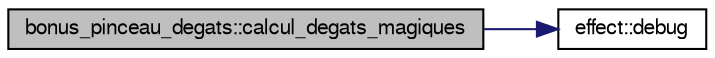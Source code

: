 digraph G
{
  bgcolor="transparent";
  edge [fontname="FreeSans",fontsize="10",labelfontname="FreeSans",labelfontsize="10"];
  node [fontname="FreeSans",fontsize="10",shape=record];
  rankdir=LR;
  Node1 [label="bonus_pinceau_degats::calcul_degats_magiques",height=0.2,width=0.4,color="black", fillcolor="grey75", style="filled" fontcolor="black"];
  Node1 -> Node2 [color="midnightblue",fontsize="10",style="solid",fontname="FreeSans"];
  Node2 [label="effect::debug",height=0.2,width=0.4,color="black",URL="$classeffect.html#aabfbf94cf2f3e3ace4586fadef556cae",tooltip="Affiche le message de debug correspondant à l&#39;effet."];
}
